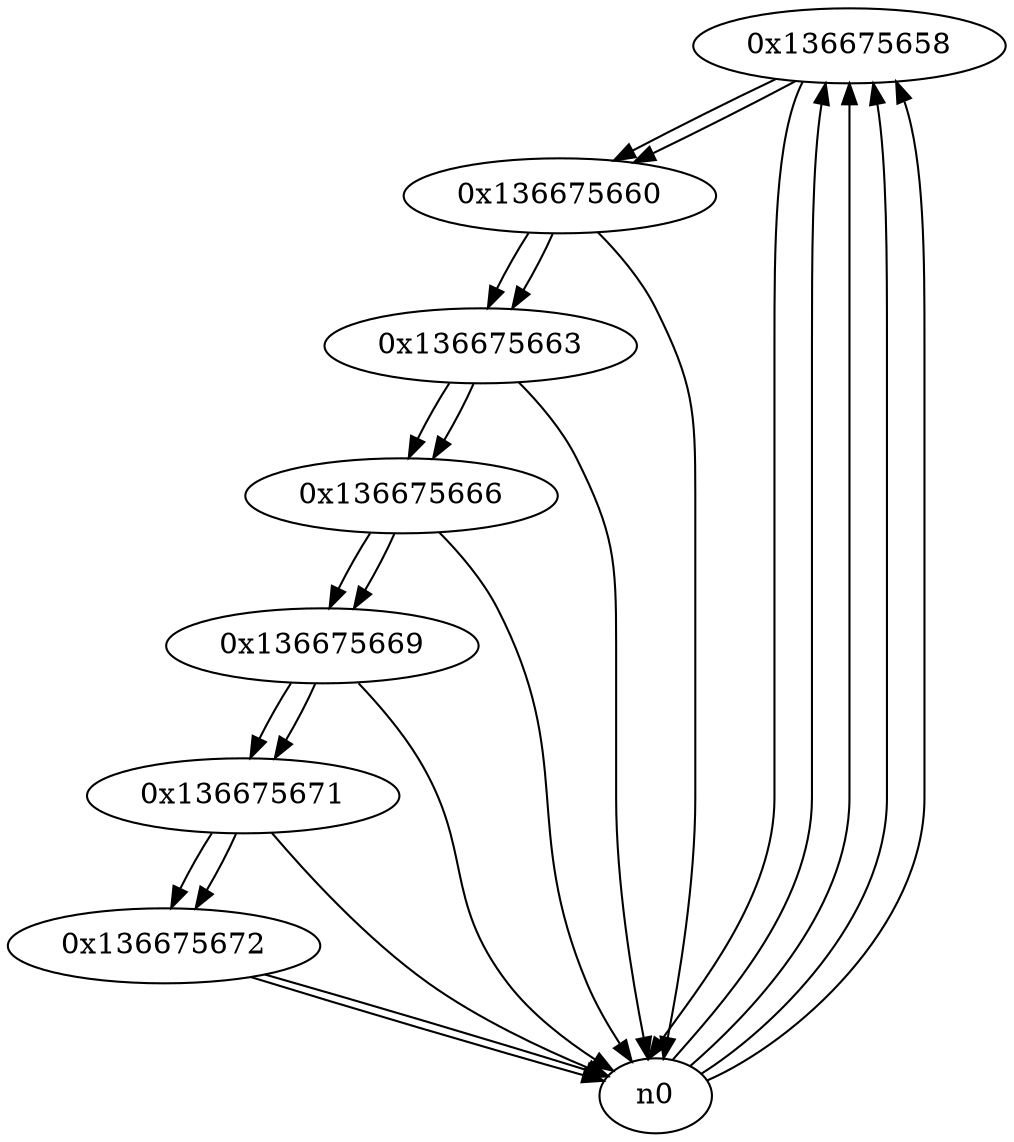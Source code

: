 digraph G{
/* nodes */
  n1 [label="0x136675658"]
  n2 [label="0x136675660"]
  n3 [label="0x136675663"]
  n4 [label="0x136675666"]
  n5 [label="0x136675669"]
  n6 [label="0x136675671"]
  n7 [label="0x136675672"]
/* edges */
n1 -> n2;
n1 -> n0;
n0 -> n1;
n0 -> n1;
n0 -> n1;
n0 -> n1;
n2 -> n3;
n2 -> n0;
n1 -> n2;
n3 -> n4;
n3 -> n0;
n2 -> n3;
n4 -> n5;
n4 -> n0;
n3 -> n4;
n5 -> n6;
n5 -> n0;
n4 -> n5;
n6 -> n7;
n6 -> n0;
n5 -> n6;
n7 -> n0;
n7 -> n0;
n6 -> n7;
}
